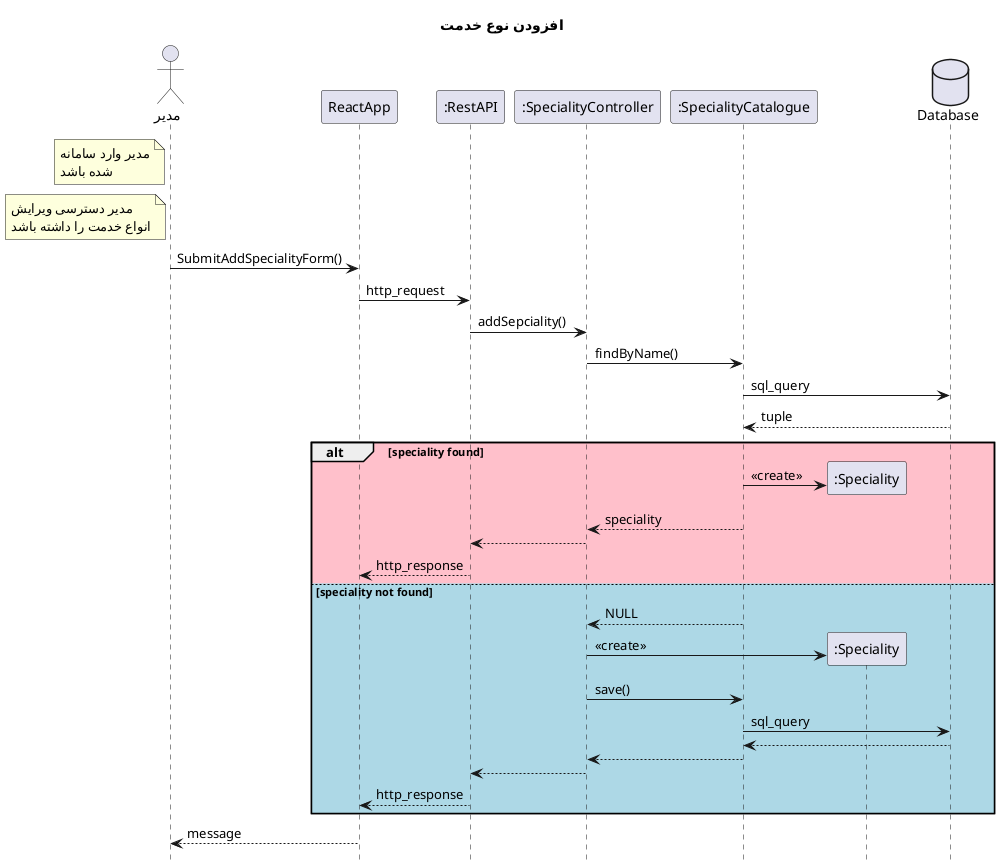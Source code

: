 @startuml addSpeciality
hide footbox
title "افزودن نوع خدمت"
actor       "مدیر" as root
participant ReactApp
participant ":RestAPI" as RestAPI
participant ":SpecialityController" as SpecialityController
participant ":SpecialityCatalogue" as SpecialityCatalogue
participant ":Speciality" as Speciality
database Database
note left of root
    مدیر وارد سامانه
     شده باشد
end note
note left of root
    مدیر دسترسی ویرایش
    انواع خدمت را داشته باشد
end note
    
root -> ReactApp : SubmitAddSpecialityForm()
ReactApp -> RestAPI : http_request
RestAPI -> SpecialityController : addSepciality()
SpecialityController -> SpecialityCatalogue : findByName()
SpecialityCatalogue -> Database : sql_query
return tuple
alt #Pink speciality found
    SpecialityCatalogue -> Speciality **: <<create>>
    SpecialityCatalogue --> SpecialityController: speciality
    SpecialityController --> RestAPI
    RestAPI --> ReactApp: http_response
else #LightBlue speciality not found
    SpecialityCatalogue --> SpecialityController: NULL
    SpecialityController -> Speciality **: <<create>>
    SpecialityController -> SpecialityCatalogue : save()
    SpecialityCatalogue -> Database: sql_query
    return
    SpecialityCatalogue --> SpecialityController
    SpecialityController --> RestAPI
    RestAPI --> ReactApp : http_response 
end

ReactApp --> root: message
@enduml